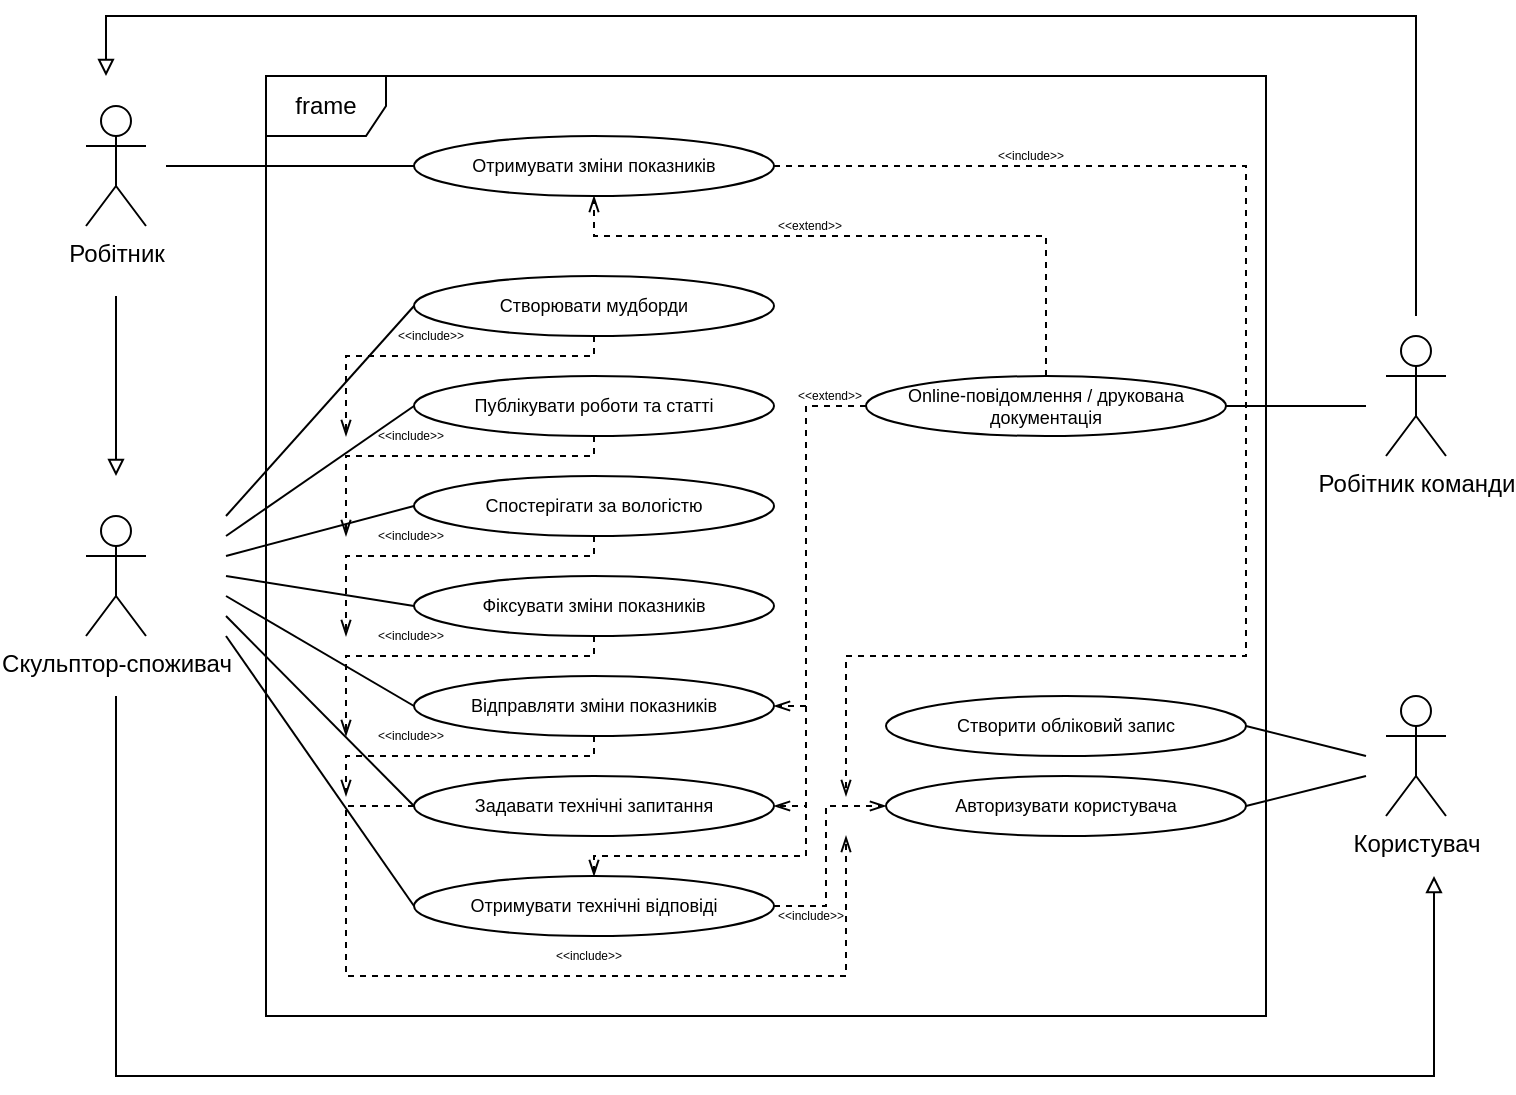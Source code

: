 <mxfile version="20.3.0" type="github"><diagram id="A8DlTBA7ZRgL-MLAWeBW" name="Страница 1"><mxGraphModel dx="758" dy="541" grid="1" gridSize="10" guides="1" tooltips="1" connect="1" arrows="1" fold="1" page="1" pageScale="1" pageWidth="827" pageHeight="1169" math="0" shadow="0"><root><mxCell id="0"/><mxCell id="1" parent="0"/><mxCell id="D19Pn-g9B-CILn4SW4ly-2" value="frame" style="shape=umlFrame;whiteSpace=wrap;html=1;" parent="1" vertex="1"><mxGeometry x="160" y="70" width="500" height="470" as="geometry"/></mxCell><mxCell id="D19Pn-g9B-CILn4SW4ly-116" style="edgeStyle=orthogonalEdgeStyle;rounded=0;orthogonalLoop=1;jettySize=auto;html=1;fontSize=6;startArrow=none;startFill=0;endArrow=block;endFill=0;" parent="1" edge="1"><mxGeometry relative="1" as="geometry"><mxPoint x="744" y="470" as="targetPoint"/><mxPoint x="85" y="380" as="sourcePoint"/><Array as="points"><mxPoint x="85" y="570"/><mxPoint x="744" y="570"/></Array></mxGeometry></mxCell><mxCell id="D19Pn-g9B-CILn4SW4ly-3" value="Скульптор-споживач" style="shape=umlActor;verticalLabelPosition=bottom;verticalAlign=top;html=1;" parent="1" vertex="1"><mxGeometry x="70" y="290" width="30" height="60" as="geometry"/></mxCell><mxCell id="D19Pn-g9B-CILn4SW4ly-120" style="edgeStyle=orthogonalEdgeStyle;rounded=0;orthogonalLoop=1;jettySize=auto;html=1;fontSize=6;startArrow=none;startFill=0;endArrow=block;endFill=0;" parent="1" edge="1"><mxGeometry relative="1" as="geometry"><mxPoint x="80" y="70" as="targetPoint"/><mxPoint x="735" y="190" as="sourcePoint"/><Array as="points"><mxPoint x="735" y="40"/><mxPoint x="80" y="40"/></Array></mxGeometry></mxCell><mxCell id="D19Pn-g9B-CILn4SW4ly-4" value="Робітник команди" style="shape=umlActor;verticalLabelPosition=bottom;verticalAlign=top;html=1;" parent="1" vertex="1"><mxGeometry x="720" y="200" width="30" height="60" as="geometry"/></mxCell><mxCell id="D19Pn-g9B-CILn4SW4ly-6" value="Користувач" style="shape=umlActor;verticalLabelPosition=bottom;verticalAlign=top;html=1;" parent="1" vertex="1"><mxGeometry x="720" y="380" width="30" height="60" as="geometry"/></mxCell><mxCell id="D19Pn-g9B-CILn4SW4ly-119" style="edgeStyle=orthogonalEdgeStyle;rounded=0;orthogonalLoop=1;jettySize=auto;html=1;fontSize=6;startArrow=none;startFill=0;endArrow=block;endFill=0;" parent="1" edge="1"><mxGeometry relative="1" as="geometry"><mxPoint x="85" y="270" as="targetPoint"/><mxPoint x="85" y="180" as="sourcePoint"/></mxGeometry></mxCell><mxCell id="D19Pn-g9B-CILn4SW4ly-27" value="Робітник" style="shape=umlActor;verticalLabelPosition=bottom;verticalAlign=top;html=1;" parent="1" vertex="1"><mxGeometry x="70" y="85" width="30" height="60" as="geometry"/></mxCell><mxCell id="D19Pn-g9B-CILn4SW4ly-126" style="edgeStyle=orthogonalEdgeStyle;rounded=0;orthogonalLoop=1;jettySize=auto;html=1;exitX=0.5;exitY=1;exitDx=0;exitDy=0;dashed=1;fontSize=6;startArrow=none;startFill=0;endArrow=openThin;endFill=0;" parent="1" source="D19Pn-g9B-CILn4SW4ly-67" edge="1"><mxGeometry relative="1" as="geometry"><mxPoint x="200" y="250" as="targetPoint"/><Array as="points"><mxPoint x="324" y="210"/><mxPoint x="200" y="210"/></Array></mxGeometry></mxCell><mxCell id="D19Pn-g9B-CILn4SW4ly-67" value="Створювати мудборди" style="ellipse;whiteSpace=wrap;html=1;align=center;fontSize=9;" parent="1" vertex="1"><mxGeometry x="234" y="170" width="180" height="30" as="geometry"/></mxCell><mxCell id="D19Pn-g9B-CILn4SW4ly-125" style="edgeStyle=orthogonalEdgeStyle;rounded=0;orthogonalLoop=1;jettySize=auto;html=1;exitX=0.5;exitY=1;exitDx=0;exitDy=0;dashed=1;fontSize=6;startArrow=none;startFill=0;endArrow=openThin;endFill=0;" parent="1" source="D19Pn-g9B-CILn4SW4ly-68" edge="1"><mxGeometry relative="1" as="geometry"><mxPoint x="200" y="300" as="targetPoint"/><Array as="points"><mxPoint x="324" y="260"/><mxPoint x="200" y="260"/></Array></mxGeometry></mxCell><mxCell id="D19Pn-g9B-CILn4SW4ly-68" value="Публікувати роботи та статті" style="ellipse;whiteSpace=wrap;html=1;align=center;fontSize=9;" parent="1" vertex="1"><mxGeometry x="234" y="220" width="180" height="30" as="geometry"/></mxCell><mxCell id="D19Pn-g9B-CILn4SW4ly-124" style="edgeStyle=orthogonalEdgeStyle;rounded=0;orthogonalLoop=1;jettySize=auto;html=1;exitX=0.5;exitY=1;exitDx=0;exitDy=0;dashed=1;fontSize=6;startArrow=none;startFill=0;endArrow=openThin;endFill=0;" parent="1" source="D19Pn-g9B-CILn4SW4ly-69" edge="1"><mxGeometry relative="1" as="geometry"><mxPoint x="200" y="350" as="targetPoint"/><Array as="points"><mxPoint x="324" y="310"/><mxPoint x="200" y="310"/></Array></mxGeometry></mxCell><mxCell id="D19Pn-g9B-CILn4SW4ly-69" value="Спостерігати за вологістю" style="ellipse;whiteSpace=wrap;html=1;align=center;fontSize=9;" parent="1" vertex="1"><mxGeometry x="234" y="270" width="180" height="30" as="geometry"/></mxCell><mxCell id="D19Pn-g9B-CILn4SW4ly-123" style="edgeStyle=orthogonalEdgeStyle;rounded=0;orthogonalLoop=1;jettySize=auto;html=1;dashed=1;fontSize=6;startArrow=none;startFill=0;endArrow=openThin;endFill=0;exitX=0.5;exitY=1;exitDx=0;exitDy=0;" parent="1" source="D19Pn-g9B-CILn4SW4ly-70" edge="1"><mxGeometry relative="1" as="geometry"><mxPoint x="200" y="400" as="targetPoint"/><Array as="points"><mxPoint x="324" y="360"/><mxPoint x="200" y="360"/></Array></mxGeometry></mxCell><mxCell id="D19Pn-g9B-CILn4SW4ly-70" value="Фіксувати зміни показників" style="ellipse;whiteSpace=wrap;html=1;align=center;fontSize=9;" parent="1" vertex="1"><mxGeometry x="234" y="320" width="180" height="30" as="geometry"/></mxCell><mxCell id="D19Pn-g9B-CILn4SW4ly-122" style="edgeStyle=orthogonalEdgeStyle;rounded=0;orthogonalLoop=1;jettySize=auto;html=1;fontSize=6;startArrow=none;startFill=0;endArrow=openThin;endFill=0;dashed=1;exitX=0.5;exitY=1;exitDx=0;exitDy=0;" parent="1" source="D19Pn-g9B-CILn4SW4ly-71" edge="1"><mxGeometry relative="1" as="geometry"><mxPoint x="200" y="430" as="targetPoint"/><Array as="points"><mxPoint x="324" y="410"/><mxPoint x="200" y="410"/></Array></mxGeometry></mxCell><mxCell id="D19Pn-g9B-CILn4SW4ly-71" value="Відправляти зміни показників" style="ellipse;whiteSpace=wrap;html=1;align=center;fontSize=9;" parent="1" vertex="1"><mxGeometry x="234" y="370" width="180" height="30" as="geometry"/></mxCell><mxCell id="D19Pn-g9B-CILn4SW4ly-95" style="edgeStyle=orthogonalEdgeStyle;rounded=0;orthogonalLoop=1;jettySize=auto;html=1;dashed=1;fontSize=9;startArrow=none;startFill=0;endArrow=openThin;endFill=0;exitX=0;exitY=0.5;exitDx=0;exitDy=0;" parent="1" source="D19Pn-g9B-CILn4SW4ly-72" edge="1"><mxGeometry relative="1" as="geometry"><mxPoint x="450" y="450" as="targetPoint"/><Array as="points"><mxPoint x="200" y="435"/><mxPoint x="200" y="520"/><mxPoint x="450" y="520"/><mxPoint x="450" y="450"/></Array></mxGeometry></mxCell><mxCell id="D19Pn-g9B-CILn4SW4ly-72" value="Задавати технічні запитання" style="ellipse;whiteSpace=wrap;html=1;align=center;fontSize=9;" parent="1" vertex="1"><mxGeometry x="234" y="420" width="180" height="30" as="geometry"/></mxCell><mxCell id="D19Pn-g9B-CILn4SW4ly-94" style="edgeStyle=orthogonalEdgeStyle;rounded=0;orthogonalLoop=1;jettySize=auto;html=1;entryX=0;entryY=0.5;entryDx=0;entryDy=0;dashed=1;fontSize=9;startArrow=none;startFill=0;endArrow=openThin;endFill=0;exitX=1;exitY=0.5;exitDx=0;exitDy=0;" parent="1" source="D19Pn-g9B-CILn4SW4ly-73" target="D19Pn-g9B-CILn4SW4ly-77" edge="1"><mxGeometry relative="1" as="geometry"><Array as="points"><mxPoint x="440" y="485"/><mxPoint x="440" y="435"/></Array></mxGeometry></mxCell><mxCell id="D19Pn-g9B-CILn4SW4ly-73" value="Отримувати технічні відповіді" style="ellipse;whiteSpace=wrap;html=1;align=center;fontSize=9;" parent="1" vertex="1"><mxGeometry x="234" y="470" width="180" height="30" as="geometry"/></mxCell><mxCell id="D19Pn-g9B-CILn4SW4ly-127" style="edgeStyle=orthogonalEdgeStyle;rounded=0;orthogonalLoop=1;jettySize=auto;html=1;dashed=1;fontSize=6;startArrow=none;startFill=0;endArrow=openThin;endFill=0;" parent="1" source="D19Pn-g9B-CILn4SW4ly-74" edge="1"><mxGeometry relative="1" as="geometry"><mxPoint x="450" y="430" as="targetPoint"/><Array as="points"><mxPoint x="650" y="115"/><mxPoint x="650" y="360"/><mxPoint x="450" y="360"/><mxPoint x="450" y="430"/></Array></mxGeometry></mxCell><mxCell id="D19Pn-g9B-CILn4SW4ly-74" value="Отримувати зміни показників" style="ellipse;whiteSpace=wrap;html=1;align=center;fontSize=9;" parent="1" vertex="1"><mxGeometry x="234" y="100" width="180" height="30" as="geometry"/></mxCell><mxCell id="D19Pn-g9B-CILn4SW4ly-128" style="edgeStyle=orthogonalEdgeStyle;rounded=0;orthogonalLoop=1;jettySize=auto;html=1;exitX=0.5;exitY=0;exitDx=0;exitDy=0;entryX=0.5;entryY=1;entryDx=0;entryDy=0;dashed=1;fontSize=6;startArrow=none;startFill=0;endArrow=openThin;endFill=0;" parent="1" source="D19Pn-g9B-CILn4SW4ly-75" target="D19Pn-g9B-CILn4SW4ly-74" edge="1"><mxGeometry relative="1" as="geometry"><Array as="points"><mxPoint x="550" y="150"/><mxPoint x="324" y="150"/></Array></mxGeometry></mxCell><mxCell id="D19Pn-g9B-CILn4SW4ly-130" style="edgeStyle=orthogonalEdgeStyle;rounded=0;orthogonalLoop=1;jettySize=auto;html=1;dashed=1;fontSize=6;startArrow=none;startFill=0;endArrow=openThin;endFill=0;entryX=0.5;entryY=0;entryDx=0;entryDy=0;" parent="1" source="D19Pn-g9B-CILn4SW4ly-75" target="D19Pn-g9B-CILn4SW4ly-73" edge="1"><mxGeometry relative="1" as="geometry"><Array as="points"><mxPoint x="430" y="235"/><mxPoint x="430" y="460"/><mxPoint x="324" y="460"/></Array></mxGeometry></mxCell><mxCell id="D19Pn-g9B-CILn4SW4ly-133" style="edgeStyle=orthogonalEdgeStyle;rounded=0;orthogonalLoop=1;jettySize=auto;html=1;entryX=1;entryY=0.5;entryDx=0;entryDy=0;dashed=1;fontSize=6;startArrow=none;startFill=0;endArrow=openThin;endFill=0;" parent="1" source="D19Pn-g9B-CILn4SW4ly-75" target="D19Pn-g9B-CILn4SW4ly-72" edge="1"><mxGeometry relative="1" as="geometry"><Array as="points"><mxPoint x="430" y="235"/><mxPoint x="430" y="435"/></Array></mxGeometry></mxCell><mxCell id="D19Pn-g9B-CILn4SW4ly-134" style="edgeStyle=orthogonalEdgeStyle;rounded=0;orthogonalLoop=1;jettySize=auto;html=1;entryX=1;entryY=0.5;entryDx=0;entryDy=0;dashed=1;fontSize=6;startArrow=none;startFill=0;endArrow=openThin;endFill=0;" parent="1" source="D19Pn-g9B-CILn4SW4ly-75" target="D19Pn-g9B-CILn4SW4ly-71" edge="1"><mxGeometry relative="1" as="geometry"><Array as="points"><mxPoint x="430" y="235"/><mxPoint x="430" y="385"/></Array></mxGeometry></mxCell><mxCell id="D19Pn-g9B-CILn4SW4ly-75" value="&lt;font style=&quot;font-size: 9px;&quot;&gt;Online-повідомлення / друкована документація&lt;/font&gt;" style="ellipse;whiteSpace=wrap;html=1;align=center;fontSize=9;" parent="1" vertex="1"><mxGeometry x="460" y="220" width="180" height="30" as="geometry"/></mxCell><mxCell id="D19Pn-g9B-CILn4SW4ly-77" value="&lt;font style=&quot;font-size: 9px;&quot;&gt;Авторизувати користувача&lt;/font&gt;" style="ellipse;whiteSpace=wrap;html=1;align=center;fontSize=9;" parent="1" vertex="1"><mxGeometry x="470" y="420" width="180" height="30" as="geometry"/></mxCell><mxCell id="D19Pn-g9B-CILn4SW4ly-78" value="&lt;font style=&quot;font-size: 9px;&quot;&gt;Створити обліковий запис&lt;/font&gt;" style="ellipse;whiteSpace=wrap;html=1;align=center;fontSize=9;" parent="1" vertex="1"><mxGeometry x="470" y="380" width="180" height="30" as="geometry"/></mxCell><mxCell id="D19Pn-g9B-CILn4SW4ly-80" value="" style="endArrow=none;html=1;rounded=0;fontSize=9;entryX=0;entryY=0.5;entryDx=0;entryDy=0;" parent="1" target="D19Pn-g9B-CILn4SW4ly-67" edge="1"><mxGeometry relative="1" as="geometry"><mxPoint x="140" y="290" as="sourcePoint"/><mxPoint x="320" y="269.17" as="targetPoint"/></mxGeometry></mxCell><mxCell id="D19Pn-g9B-CILn4SW4ly-82" value="" style="endArrow=none;html=1;rounded=0;fontSize=9;entryX=0;entryY=0.5;entryDx=0;entryDy=0;" parent="1" target="D19Pn-g9B-CILn4SW4ly-68" edge="1"><mxGeometry relative="1" as="geometry"><mxPoint x="140" y="300" as="sourcePoint"/><mxPoint x="320" y="280" as="targetPoint"/></mxGeometry></mxCell><mxCell id="D19Pn-g9B-CILn4SW4ly-83" value="" style="endArrow=none;html=1;rounded=0;fontSize=9;entryX=0;entryY=0.5;entryDx=0;entryDy=0;" parent="1" target="D19Pn-g9B-CILn4SW4ly-69" edge="1"><mxGeometry relative="1" as="geometry"><mxPoint x="140" y="310" as="sourcePoint"/><mxPoint x="330" y="300" as="targetPoint"/></mxGeometry></mxCell><mxCell id="D19Pn-g9B-CILn4SW4ly-84" value="" style="endArrow=none;html=1;rounded=0;fontSize=9;entryX=0;entryY=0.5;entryDx=0;entryDy=0;" parent="1" target="D19Pn-g9B-CILn4SW4ly-70" edge="1"><mxGeometry relative="1" as="geometry"><mxPoint x="140" y="320" as="sourcePoint"/><mxPoint x="300" y="314.66" as="targetPoint"/></mxGeometry></mxCell><mxCell id="D19Pn-g9B-CILn4SW4ly-85" value="" style="endArrow=none;html=1;rounded=0;fontSize=9;entryX=0;entryY=0.5;entryDx=0;entryDy=0;" parent="1" target="D19Pn-g9B-CILn4SW4ly-71" edge="1"><mxGeometry relative="1" as="geometry"><mxPoint x="140" y="330" as="sourcePoint"/><mxPoint x="300" y="330" as="targetPoint"/></mxGeometry></mxCell><mxCell id="D19Pn-g9B-CILn4SW4ly-87" value="" style="endArrow=none;html=1;rounded=0;fontSize=9;entryX=0;entryY=0.5;entryDx=0;entryDy=0;" parent="1" target="D19Pn-g9B-CILn4SW4ly-72" edge="1"><mxGeometry relative="1" as="geometry"><mxPoint x="140" y="340" as="sourcePoint"/><mxPoint x="300" y="340" as="targetPoint"/></mxGeometry></mxCell><mxCell id="D19Pn-g9B-CILn4SW4ly-88" value="" style="endArrow=none;html=1;rounded=0;fontSize=9;entryX=0;entryY=0.5;entryDx=0;entryDy=0;" parent="1" target="D19Pn-g9B-CILn4SW4ly-73" edge="1"><mxGeometry relative="1" as="geometry"><mxPoint x="140" y="350" as="sourcePoint"/><mxPoint x="300" y="350" as="targetPoint"/></mxGeometry></mxCell><mxCell id="D19Pn-g9B-CILn4SW4ly-89" value="" style="endArrow=none;html=1;rounded=0;fontSize=9;entryX=0;entryY=0.5;entryDx=0;entryDy=0;" parent="1" target="D19Pn-g9B-CILn4SW4ly-74" edge="1"><mxGeometry relative="1" as="geometry"><mxPoint x="110" y="115" as="sourcePoint"/><mxPoint x="260" y="494.5" as="targetPoint"/></mxGeometry></mxCell><mxCell id="D19Pn-g9B-CILn4SW4ly-90" value="" style="endArrow=none;html=1;rounded=0;fontSize=9;exitX=1;exitY=0.5;exitDx=0;exitDy=0;" parent="1" source="D19Pn-g9B-CILn4SW4ly-75" edge="1"><mxGeometry relative="1" as="geometry"><mxPoint x="630" y="234.5" as="sourcePoint"/><mxPoint x="710" y="235" as="targetPoint"/></mxGeometry></mxCell><mxCell id="D19Pn-g9B-CILn4SW4ly-91" value="" style="endArrow=none;html=1;rounded=0;fontSize=9;exitX=1;exitY=0.5;exitDx=0;exitDy=0;" parent="1" source="D19Pn-g9B-CILn4SW4ly-78" edge="1"><mxGeometry relative="1" as="geometry"><mxPoint x="440" y="370" as="sourcePoint"/><mxPoint x="710" y="410" as="targetPoint"/></mxGeometry></mxCell><mxCell id="D19Pn-g9B-CILn4SW4ly-92" value="" style="endArrow=none;html=1;rounded=0;fontSize=9;exitX=1;exitY=0.5;exitDx=0;exitDy=0;" parent="1" source="D19Pn-g9B-CILn4SW4ly-77" edge="1"><mxGeometry relative="1" as="geometry"><mxPoint x="440" y="370" as="sourcePoint"/><mxPoint x="710" y="420" as="targetPoint"/></mxGeometry></mxCell><mxCell id="D19Pn-g9B-CILn4SW4ly-103" value="&lt;&lt;include&gt;&gt;" style="text;strokeColor=none;fillColor=none;spacingLeft=4;spacingRight=4;overflow=hidden;rotatable=0;points=[[0,0.5],[1,0.5]];portConstraint=eastwest;fontSize=6;" parent="1" vertex="1"><mxGeometry x="220" y="190" width="50" height="10" as="geometry"/></mxCell><mxCell id="D19Pn-g9B-CILn4SW4ly-104" value="&lt;&lt;include&gt;&gt;" style="text;strokeColor=none;fillColor=none;spacingLeft=4;spacingRight=4;overflow=hidden;rotatable=0;points=[[0,0.5],[1,0.5]];portConstraint=eastwest;fontSize=6;" parent="1" vertex="1"><mxGeometry x="210" y="240" width="50" height="10" as="geometry"/></mxCell><mxCell id="D19Pn-g9B-CILn4SW4ly-106" value="&lt;&lt;include&gt;&gt;" style="text;strokeColor=none;fillColor=none;spacingLeft=4;spacingRight=4;overflow=hidden;rotatable=0;points=[[0,0.5],[1,0.5]];portConstraint=eastwest;fontSize=6;" parent="1" vertex="1"><mxGeometry x="210" y="290" width="50" height="10" as="geometry"/></mxCell><mxCell id="D19Pn-g9B-CILn4SW4ly-107" value="&lt;&lt;include&gt;&gt;" style="text;strokeColor=none;fillColor=none;spacingLeft=4;spacingRight=4;overflow=hidden;rotatable=0;points=[[0,0.5],[1,0.5]];portConstraint=eastwest;fontSize=6;" parent="1" vertex="1"><mxGeometry x="210" y="340" width="50" height="10" as="geometry"/></mxCell><mxCell id="D19Pn-g9B-CILn4SW4ly-108" value="&lt;&lt;include&gt;&gt;" style="text;strokeColor=none;fillColor=none;spacingLeft=4;spacingRight=4;overflow=hidden;rotatable=0;points=[[0,0.5],[1,0.5]];portConstraint=eastwest;fontSize=6;" parent="1" vertex="1"><mxGeometry x="210" y="390" width="50" height="10" as="geometry"/></mxCell><mxCell id="D19Pn-g9B-CILn4SW4ly-109" value="&lt;&lt;include&gt;&gt;" style="text;strokeColor=none;fillColor=none;spacingLeft=4;spacingRight=4;overflow=hidden;rotatable=0;points=[[0,0.5],[1,0.5]];portConstraint=eastwest;fontSize=6;" parent="1" vertex="1"><mxGeometry x="299" y="500" width="50" height="10" as="geometry"/></mxCell><mxCell id="D19Pn-g9B-CILn4SW4ly-110" value="&lt;&lt;include&gt;&gt;" style="text;strokeColor=none;fillColor=none;spacingLeft=4;spacingRight=4;overflow=hidden;rotatable=0;points=[[0,0.5],[1,0.5]];portConstraint=eastwest;fontSize=6;" parent="1" vertex="1"><mxGeometry x="410" y="480" width="50" height="10" as="geometry"/></mxCell><mxCell id="D19Pn-g9B-CILn4SW4ly-112" value="&lt;&lt;include&gt;&gt;" style="text;strokeColor=none;fillColor=none;spacingLeft=4;spacingRight=4;overflow=hidden;rotatable=0;points=[[0,0.5],[1,0.5]];portConstraint=eastwest;fontSize=6;" parent="1" vertex="1"><mxGeometry x="520" y="100" width="50" height="10" as="geometry"/></mxCell><mxCell id="D19Pn-g9B-CILn4SW4ly-129" value="&lt;&lt;extend&gt;&gt;" style="text;strokeColor=none;fillColor=none;spacingLeft=4;spacingRight=4;overflow=hidden;rotatable=0;points=[[0,0.5],[1,0.5]];portConstraint=eastwest;fontSize=6;" parent="1" vertex="1"><mxGeometry x="410" y="135" width="50" height="10" as="geometry"/></mxCell><mxCell id="D19Pn-g9B-CILn4SW4ly-132" value="&lt;&lt;extend&gt;&gt;" style="text;strokeColor=none;fillColor=none;spacingLeft=4;spacingRight=4;overflow=hidden;rotatable=0;points=[[0,0.5],[1,0.5]];portConstraint=eastwest;fontSize=6;" parent="1" vertex="1"><mxGeometry x="420" y="220" width="50" height="10" as="geometry"/></mxCell></root></mxGraphModel></diagram></mxfile>